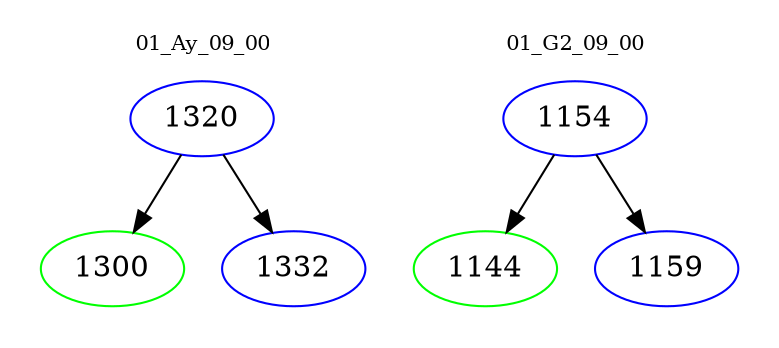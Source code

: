 digraph{
subgraph cluster_0 {
color = white
label = "01_Ay_09_00";
fontsize=10;
T0_1320 [label="1320", color="blue"]
T0_1320 -> T0_1300 [color="black"]
T0_1300 [label="1300", color="green"]
T0_1320 -> T0_1332 [color="black"]
T0_1332 [label="1332", color="blue"]
}
subgraph cluster_1 {
color = white
label = "01_G2_09_00";
fontsize=10;
T1_1154 [label="1154", color="blue"]
T1_1154 -> T1_1144 [color="black"]
T1_1144 [label="1144", color="green"]
T1_1154 -> T1_1159 [color="black"]
T1_1159 [label="1159", color="blue"]
}
}
